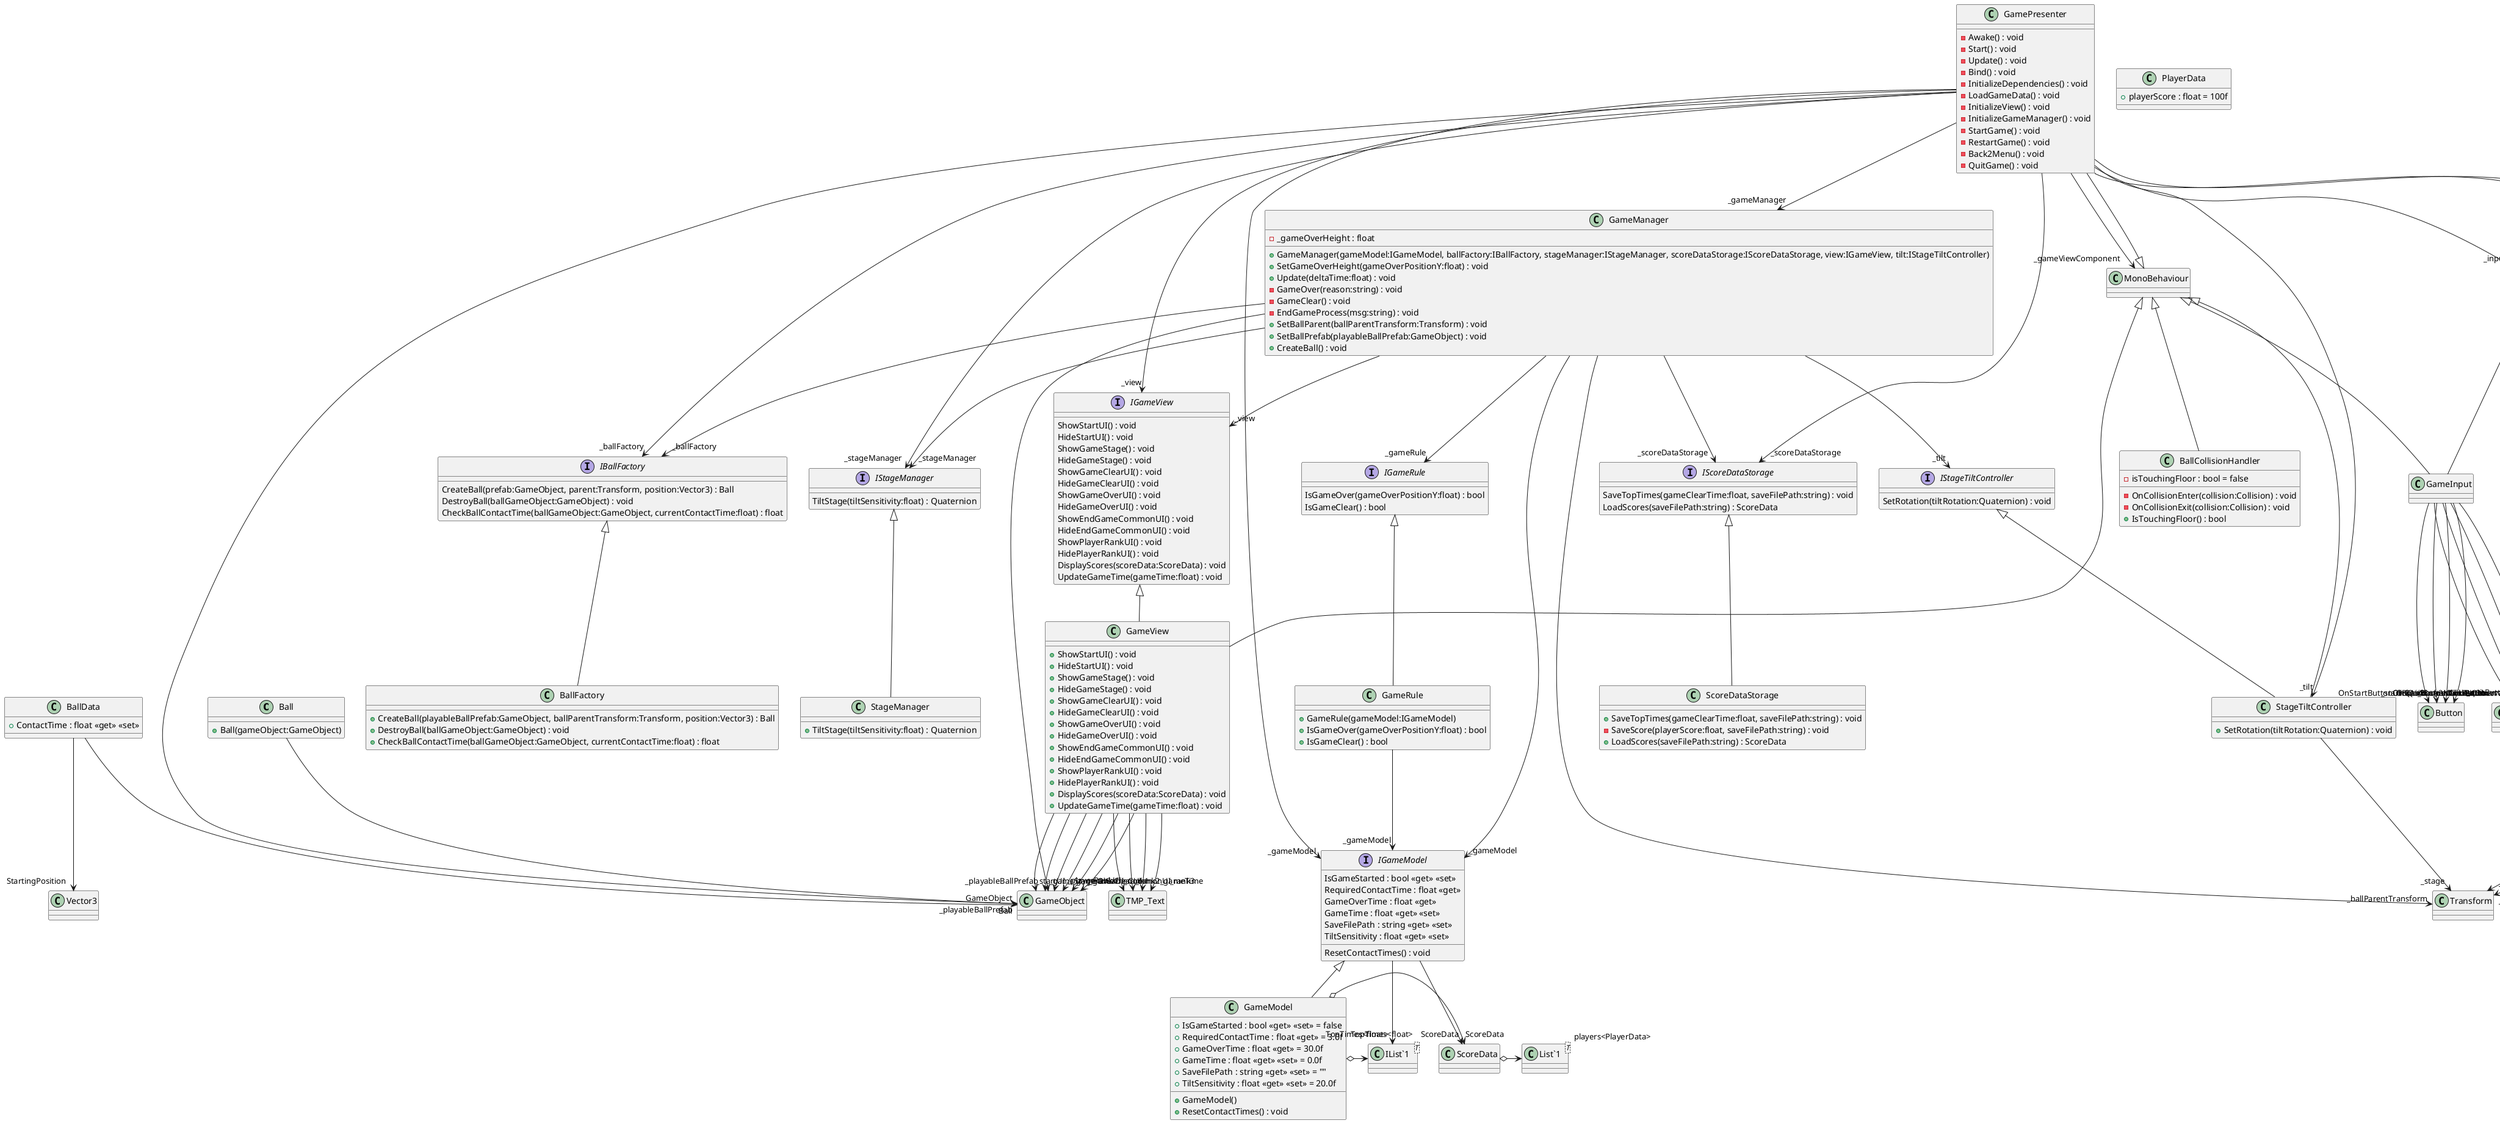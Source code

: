 @startuml
class Ball {
    + Ball(gameObject:GameObject)
}
Ball --> "GameObject" GameObject
class BallCollisionHandler {
    - isTouchingFloor : bool = false
    - OnCollisionEnter(collision:Collision) : void
    - OnCollisionExit(collision:Collision) : void
    + IsTouchingFloor() : bool
}
MonoBehaviour <|-- BallCollisionHandler
interface IBallFactory {
    CreateBall(prefab:GameObject, parent:Transform, position:Vector3) : Ball
    DestroyBall(ballGameObject:GameObject) : void
    CheckBallContactTime(ballGameObject:GameObject, currentContactTime:float) : float
}
class BallData {
    + ContactTime : float <<get>> <<set>>
}
class BallFactory {
    + CreateBall(playableBallPrefab:GameObject, ballParentTransform:Transform, position:Vector3) : Ball
    + DestroyBall(ballGameObject:GameObject) : void
    + CheckBallContactTime(ballGameObject:GameObject, currentContactTime:float) : float
}
BallData --> "Ball" GameObject
BallData --> "StartingPosition" Vector3
IBallFactory <|-- BallFactory
class GameManager {
    - _gameOverHeight : float
    + GameManager(gameModel:IGameModel, ballFactory:IBallFactory, stageManager:IStageManager, scoreDataStorage:IScoreDataStorage, view:IGameView, tilt:IStageTiltController)
    + SetGameOverHeight(gameOverPositionY:float) : void
    + Update(deltaTime:float) : void
    - GameOver(reason:string) : void
    - GameClear() : void
    - EndGameProcess(msg:string) : void
    + SetBallParent(ballParentTransform:Transform) : void
    + SetBallPrefab(playableBallPrefab:GameObject) : void
    + CreateBall() : void
}
GameManager --> "_gameModel" IGameModel
GameManager --> "_ballFactory" IBallFactory
GameManager --> "_stageManager" IStageManager
GameManager --> "_scoreDataStorage" IScoreDataStorage
GameManager --> "_view" IGameView
GameManager --> "_tilt" IStageTiltController
GameManager --> "_gameRule" IGameRule
GameManager --> "_ballParentTransform" Transform
GameManager --> "_playableBallPrefab" GameObject
interface IGameModel {
    IsGameStarted : bool <<get>> <<set>>
    RequiredContactTime : float <<get>>
    GameOverTime : float <<get>>
    GameTime : float <<get>> <<set>>
    SaveFilePath : string <<get>> <<set>>
    TiltSensitivity : float <<get>> <<set>>
    ResetContactTimes() : void
}
class GameModel {
    + IsGameStarted : bool <<get>> <<set>> = false
    + RequiredContactTime : float <<get>> = 3.0f
    + GameOverTime : float <<get>> = 30.0f
    + GameTime : float <<get>> <<set>> = 0.0f
    + SaveFilePath : string <<get>> <<set>> = ""
    + TiltSensitivity : float <<get>> <<set>> = 20.0f
    + GameModel()
    + ResetContactTimes() : void
}
class "IList`1"<T> {
}
IGameModel --> "TopTimes<float>" "IList`1"
IGameModel --> "ScoreData" ScoreData
IGameModel <|-- GameModel
GameModel o-> "TopTimes<float>" "IList`1"
GameModel o-> "ScoreData" ScoreData
interface IGameRule {
    IsGameOver(gameOverPositionY:float) : bool
    IsGameClear() : bool
}
class GameRule {
    + GameRule(gameModel:IGameModel)
    + IsGameOver(gameOverPositionY:float) : bool
    + IsGameClear() : bool
}
IGameRule <|-- GameRule
GameRule --> "_gameModel" IGameModel
interface IScoreDataStorage {
    SaveTopTimes(gameClearTime:float, saveFilePath:string) : void
    LoadScores(saveFilePath:string) : ScoreData
}
class ScoreData {
}
class PlayerData {
    + playerScore : float = 100f
}
class ScoreDataStorage {
    + SaveTopTimes(gameClearTime:float, saveFilePath:string) : void
    - SaveScore(playerScore:float, saveFilePath:string) : void
    + LoadScores(saveFilePath:string) : ScoreData
}
class "List`1"<T> {
}
ScoreData o-> "players<PlayerData>" "List`1"
IScoreDataStorage <|-- ScoreDataStorage
interface IStageManager {
    TiltStage(tiltSensitivity:float) : Quaternion
}
class StageManager {
    + TiltStage(tiltSensitivity:float) : Quaternion
}
IStageManager <|-- StageManager
class GamePresenter {
    - Awake() : void
    - Start() : void
    - Update() : void
    - Bind() : void
    - InitializeDependencies() : void
    - LoadGameData() : void
    - InitializeView() : void
    - InitializeGameManager() : void
    - StartGame() : void
    - RestartGame() : void
    - Back2Menu() : void
    - QuitGame() : void
}
MonoBehaviour <|-- GamePresenter
GamePresenter --> "_gameViewComponent" MonoBehaviour
GamePresenter --> "_playableBallPrefab" GameObject
GamePresenter --> "_ballParentTransform" Transform
GamePresenter --> "_gameOverPanel" Transform
GamePresenter --> "_view" IGameView
GamePresenter --> "_input" IGameInput
GamePresenter --> "_tilt" StageTiltController
GamePresenter --> "_gameModel" IGameModel
GamePresenter --> "_ballFactory" IBallFactory
GamePresenter --> "_stageManager" IStageManager
GamePresenter --> "_scoreDataStorage" IScoreDataStorage
GamePresenter --> "_gameManager" GameManager
interface IGameInput {
}
class GameInput {
}
class "IObservable`1"<T> {
}
IGameInput --> "OnStartButtonClickAsObservable<Unit>" "IObservable`1"
IGameInput --> "OnQuitButtonClickAsObservable<Unit>" "IObservable`1"
IGameInput --> "OnRestartButtonClickAsObservable<Unit>" "IObservable`1"
IGameInput --> "OnBack2MenuButtonClickAsObservable<Unit>" "IObservable`1"
MonoBehaviour <|-- GameInput
IGameInput <|-- GameInput
GameInput --> "_startButton" Button
GameInput --> "_quitButton" Button
GameInput --> "_restartButton" Button
GameInput --> "_back2MenuButton" Button
GameInput --> "OnStartButtonClickAsObservable<Unit>" "IObservable`1"
GameInput --> "OnQuitButtonClickAsObservable<Unit>" "IObservable`1"
GameInput --> "OnRestartButtonClickAsObservable<Unit>" "IObservable`1"
GameInput --> "OnBack2MenuButtonClickAsObservable<Unit>" "IObservable`1"
interface IGameView {
    ShowStartUI() : void
    HideStartUI() : void
    ShowGameStage() : void
    HideGameStage() : void
    ShowGameClearUI() : void
    HideGameClearUI() : void
    ShowGameOverUI() : void
    HideGameOverUI() : void
    ShowEndGameCommonUI() : void
    HideEndGameCommonUI() : void
    ShowPlayerRankUI() : void
    HidePlayerRankUI() : void
    DisplayScores(scoreData:ScoreData) : void
    UpdateGameTime(gameTime:float) : void
}
class GameView {
    + ShowStartUI() : void
    + HideStartUI() : void
    + ShowGameStage() : void
    + HideGameStage() : void
    + ShowGameClearUI() : void
    + HideGameClearUI() : void
    + ShowGameOverUI() : void
    + HideGameOverUI() : void
    + ShowEndGameCommonUI() : void
    + HideEndGameCommonUI() : void
    + ShowPlayerRankUI() : void
    + HidePlayerRankUI() : void
    + DisplayScores(scoreData:ScoreData) : void
    + UpdateGameTime(gameTime:float) : void
}
MonoBehaviour <|-- GameView
IGameView <|-- GameView
GameView --> "_startUI" GameObject
GameView --> "_gameStage" GameObject
GameView --> "_gameClearUI" GameObject
GameView --> "_gameOverUI" GameObject
GameView --> "_endGameCommonUI" GameObject
GameView --> "_playerRankUI" GameObject
GameView --> "_rank1" TMP_Text
GameView --> "_rank2" TMP_Text
GameView --> "_rank3" TMP_Text
GameView --> "_gameTime" TMP_Text
interface IStageTiltController {
    SetRotation(tiltRotation:Quaternion) : void
}
class StageTiltController {
    + SetRotation(tiltRotation:Quaternion) : void
}
MonoBehaviour <|-- StageTiltController
IStageTiltController <|-- StageTiltController
StageTiltController --> "_stage" Transform
@enduml
